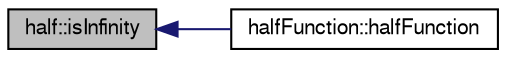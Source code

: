 digraph "half::isInfinity"
{
  bgcolor="transparent";
  edge [fontname="FreeSans",fontsize="10",labelfontname="FreeSans",labelfontsize="10"];
  node [fontname="FreeSans",fontsize="10",shape=record];
  rankdir="LR";
  Node1 [label="half::isInfinity",height=0.2,width=0.4,color="black", fillcolor="grey75", style="filled" fontcolor="black"];
  Node1 -> Node2 [dir="back",color="midnightblue",fontsize="10",style="solid",fontname="FreeSans"];
  Node2 [label="halfFunction::halfFunction",height=0.2,width=0.4,color="black",URL="$d1/d0a/classhalfFunction.html#a1db15d9c2a1b520f7ecd6a1c1dea66fb"];
}
